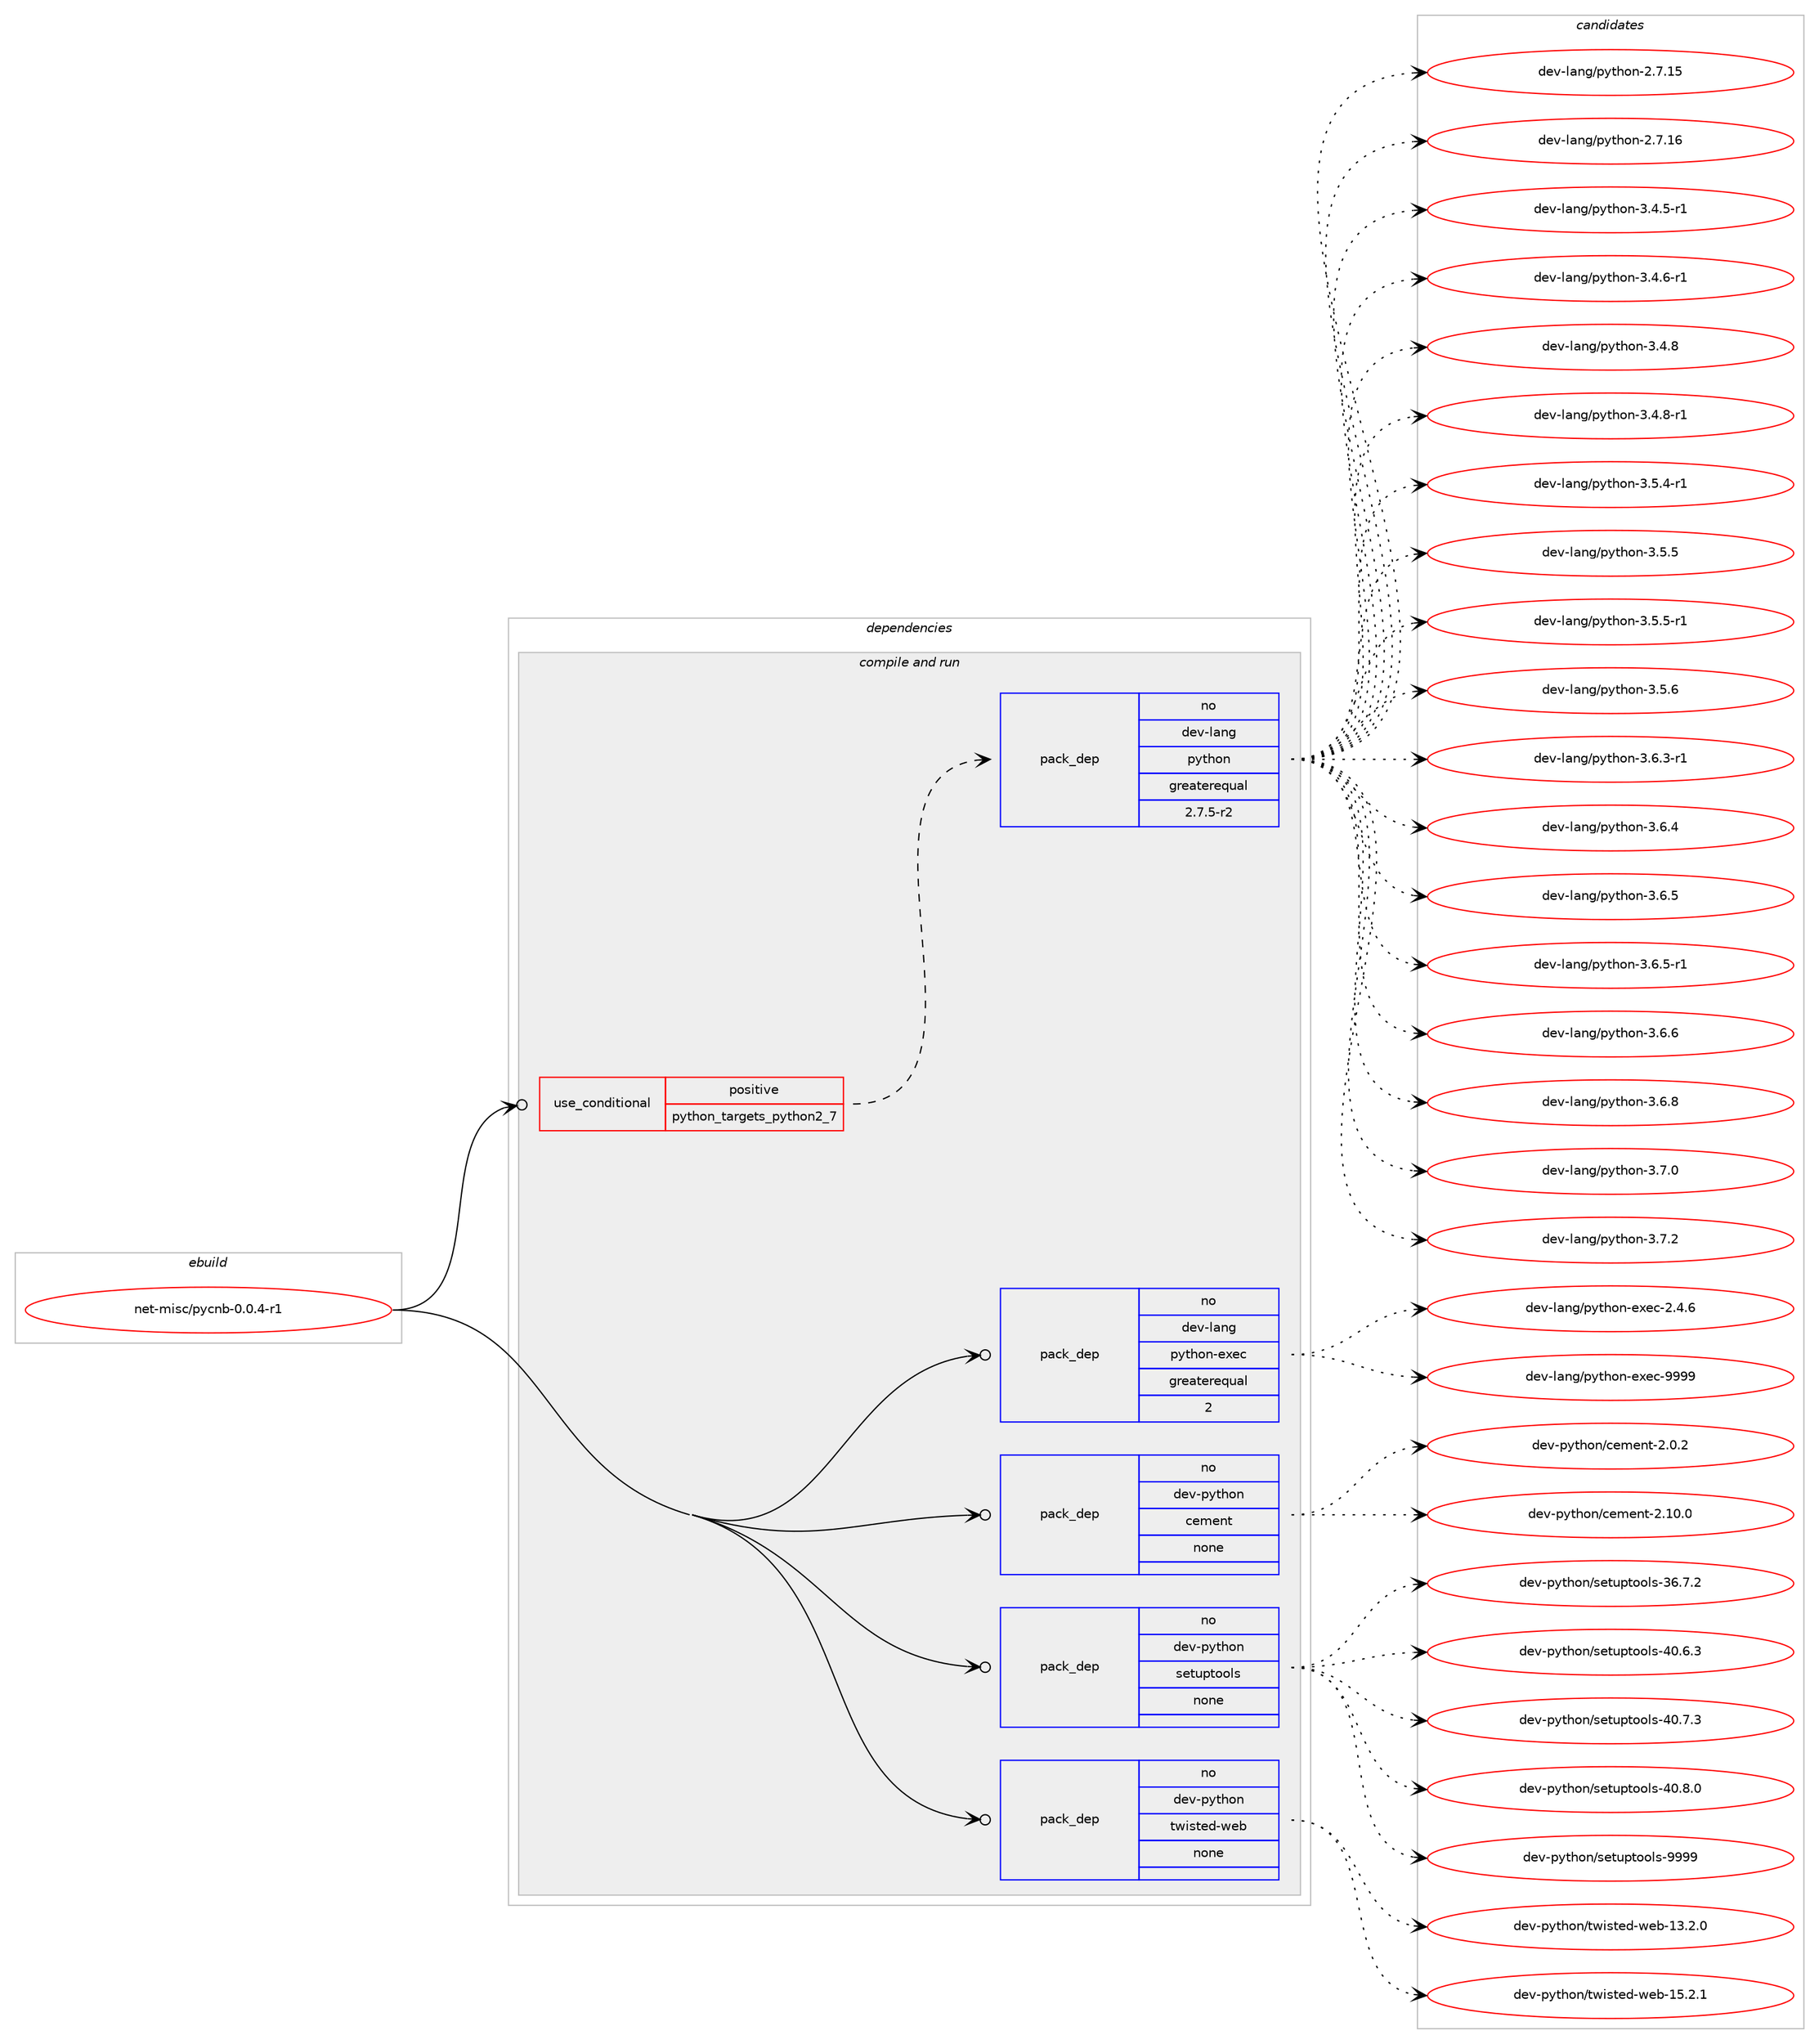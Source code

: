 digraph prolog {

# *************
# Graph options
# *************

newrank=true;
concentrate=true;
compound=true;
graph [rankdir=LR,fontname=Helvetica,fontsize=10,ranksep=1.5];#, ranksep=2.5, nodesep=0.2];
edge  [arrowhead=vee];
node  [fontname=Helvetica,fontsize=10];

# **********
# The ebuild
# **********

subgraph cluster_leftcol {
color=gray;
rank=same;
label=<<i>ebuild</i>>;
id [label="net-misc/pycnb-0.0.4-r1", color=red, width=4, href="../net-misc/pycnb-0.0.4-r1.svg"];
}

# ****************
# The dependencies
# ****************

subgraph cluster_midcol {
color=gray;
label=<<i>dependencies</i>>;
subgraph cluster_compile {
fillcolor="#eeeeee";
style=filled;
label=<<i>compile</i>>;
}
subgraph cluster_compileandrun {
fillcolor="#eeeeee";
style=filled;
label=<<i>compile and run</i>>;
subgraph cond449088 {
dependency1671273 [label=<<TABLE BORDER="0" CELLBORDER="1" CELLSPACING="0" CELLPADDING="4"><TR><TD ROWSPAN="3" CELLPADDING="10">use_conditional</TD></TR><TR><TD>positive</TD></TR><TR><TD>python_targets_python2_7</TD></TR></TABLE>>, shape=none, color=red];
subgraph pack1194932 {
dependency1671274 [label=<<TABLE BORDER="0" CELLBORDER="1" CELLSPACING="0" CELLPADDING="4" WIDTH="220"><TR><TD ROWSPAN="6" CELLPADDING="30">pack_dep</TD></TR><TR><TD WIDTH="110">no</TD></TR><TR><TD>dev-lang</TD></TR><TR><TD>python</TD></TR><TR><TD>greaterequal</TD></TR><TR><TD>2.7.5-r2</TD></TR></TABLE>>, shape=none, color=blue];
}
dependency1671273:e -> dependency1671274:w [weight=20,style="dashed",arrowhead="vee"];
}
id:e -> dependency1671273:w [weight=20,style="solid",arrowhead="odotvee"];
subgraph pack1194933 {
dependency1671275 [label=<<TABLE BORDER="0" CELLBORDER="1" CELLSPACING="0" CELLPADDING="4" WIDTH="220"><TR><TD ROWSPAN="6" CELLPADDING="30">pack_dep</TD></TR><TR><TD WIDTH="110">no</TD></TR><TR><TD>dev-lang</TD></TR><TR><TD>python-exec</TD></TR><TR><TD>greaterequal</TD></TR><TR><TD>2</TD></TR></TABLE>>, shape=none, color=blue];
}
id:e -> dependency1671275:w [weight=20,style="solid",arrowhead="odotvee"];
subgraph pack1194934 {
dependency1671276 [label=<<TABLE BORDER="0" CELLBORDER="1" CELLSPACING="0" CELLPADDING="4" WIDTH="220"><TR><TD ROWSPAN="6" CELLPADDING="30">pack_dep</TD></TR><TR><TD WIDTH="110">no</TD></TR><TR><TD>dev-python</TD></TR><TR><TD>cement</TD></TR><TR><TD>none</TD></TR><TR><TD></TD></TR></TABLE>>, shape=none, color=blue];
}
id:e -> dependency1671276:w [weight=20,style="solid",arrowhead="odotvee"];
subgraph pack1194935 {
dependency1671277 [label=<<TABLE BORDER="0" CELLBORDER="1" CELLSPACING="0" CELLPADDING="4" WIDTH="220"><TR><TD ROWSPAN="6" CELLPADDING="30">pack_dep</TD></TR><TR><TD WIDTH="110">no</TD></TR><TR><TD>dev-python</TD></TR><TR><TD>setuptools</TD></TR><TR><TD>none</TD></TR><TR><TD></TD></TR></TABLE>>, shape=none, color=blue];
}
id:e -> dependency1671277:w [weight=20,style="solid",arrowhead="odotvee"];
subgraph pack1194936 {
dependency1671278 [label=<<TABLE BORDER="0" CELLBORDER="1" CELLSPACING="0" CELLPADDING="4" WIDTH="220"><TR><TD ROWSPAN="6" CELLPADDING="30">pack_dep</TD></TR><TR><TD WIDTH="110">no</TD></TR><TR><TD>dev-python</TD></TR><TR><TD>twisted-web</TD></TR><TR><TD>none</TD></TR><TR><TD></TD></TR></TABLE>>, shape=none, color=blue];
}
id:e -> dependency1671278:w [weight=20,style="solid",arrowhead="odotvee"];
}
subgraph cluster_run {
fillcolor="#eeeeee";
style=filled;
label=<<i>run</i>>;
}
}

# **************
# The candidates
# **************

subgraph cluster_choices {
rank=same;
color=gray;
label=<<i>candidates</i>>;

subgraph choice1194932 {
color=black;
nodesep=1;
choice10010111845108971101034711212111610411111045504655464953 [label="dev-lang/python-2.7.15", color=red, width=4,href="../dev-lang/python-2.7.15.svg"];
choice10010111845108971101034711212111610411111045504655464954 [label="dev-lang/python-2.7.16", color=red, width=4,href="../dev-lang/python-2.7.16.svg"];
choice1001011184510897110103471121211161041111104551465246534511449 [label="dev-lang/python-3.4.5-r1", color=red, width=4,href="../dev-lang/python-3.4.5-r1.svg"];
choice1001011184510897110103471121211161041111104551465246544511449 [label="dev-lang/python-3.4.6-r1", color=red, width=4,href="../dev-lang/python-3.4.6-r1.svg"];
choice100101118451089711010347112121116104111110455146524656 [label="dev-lang/python-3.4.8", color=red, width=4,href="../dev-lang/python-3.4.8.svg"];
choice1001011184510897110103471121211161041111104551465246564511449 [label="dev-lang/python-3.4.8-r1", color=red, width=4,href="../dev-lang/python-3.4.8-r1.svg"];
choice1001011184510897110103471121211161041111104551465346524511449 [label="dev-lang/python-3.5.4-r1", color=red, width=4,href="../dev-lang/python-3.5.4-r1.svg"];
choice100101118451089711010347112121116104111110455146534653 [label="dev-lang/python-3.5.5", color=red, width=4,href="../dev-lang/python-3.5.5.svg"];
choice1001011184510897110103471121211161041111104551465346534511449 [label="dev-lang/python-3.5.5-r1", color=red, width=4,href="../dev-lang/python-3.5.5-r1.svg"];
choice100101118451089711010347112121116104111110455146534654 [label="dev-lang/python-3.5.6", color=red, width=4,href="../dev-lang/python-3.5.6.svg"];
choice1001011184510897110103471121211161041111104551465446514511449 [label="dev-lang/python-3.6.3-r1", color=red, width=4,href="../dev-lang/python-3.6.3-r1.svg"];
choice100101118451089711010347112121116104111110455146544652 [label="dev-lang/python-3.6.4", color=red, width=4,href="../dev-lang/python-3.6.4.svg"];
choice100101118451089711010347112121116104111110455146544653 [label="dev-lang/python-3.6.5", color=red, width=4,href="../dev-lang/python-3.6.5.svg"];
choice1001011184510897110103471121211161041111104551465446534511449 [label="dev-lang/python-3.6.5-r1", color=red, width=4,href="../dev-lang/python-3.6.5-r1.svg"];
choice100101118451089711010347112121116104111110455146544654 [label="dev-lang/python-3.6.6", color=red, width=4,href="../dev-lang/python-3.6.6.svg"];
choice100101118451089711010347112121116104111110455146544656 [label="dev-lang/python-3.6.8", color=red, width=4,href="../dev-lang/python-3.6.8.svg"];
choice100101118451089711010347112121116104111110455146554648 [label="dev-lang/python-3.7.0", color=red, width=4,href="../dev-lang/python-3.7.0.svg"];
choice100101118451089711010347112121116104111110455146554650 [label="dev-lang/python-3.7.2", color=red, width=4,href="../dev-lang/python-3.7.2.svg"];
dependency1671274:e -> choice10010111845108971101034711212111610411111045504655464953:w [style=dotted,weight="100"];
dependency1671274:e -> choice10010111845108971101034711212111610411111045504655464954:w [style=dotted,weight="100"];
dependency1671274:e -> choice1001011184510897110103471121211161041111104551465246534511449:w [style=dotted,weight="100"];
dependency1671274:e -> choice1001011184510897110103471121211161041111104551465246544511449:w [style=dotted,weight="100"];
dependency1671274:e -> choice100101118451089711010347112121116104111110455146524656:w [style=dotted,weight="100"];
dependency1671274:e -> choice1001011184510897110103471121211161041111104551465246564511449:w [style=dotted,weight="100"];
dependency1671274:e -> choice1001011184510897110103471121211161041111104551465346524511449:w [style=dotted,weight="100"];
dependency1671274:e -> choice100101118451089711010347112121116104111110455146534653:w [style=dotted,weight="100"];
dependency1671274:e -> choice1001011184510897110103471121211161041111104551465346534511449:w [style=dotted,weight="100"];
dependency1671274:e -> choice100101118451089711010347112121116104111110455146534654:w [style=dotted,weight="100"];
dependency1671274:e -> choice1001011184510897110103471121211161041111104551465446514511449:w [style=dotted,weight="100"];
dependency1671274:e -> choice100101118451089711010347112121116104111110455146544652:w [style=dotted,weight="100"];
dependency1671274:e -> choice100101118451089711010347112121116104111110455146544653:w [style=dotted,weight="100"];
dependency1671274:e -> choice1001011184510897110103471121211161041111104551465446534511449:w [style=dotted,weight="100"];
dependency1671274:e -> choice100101118451089711010347112121116104111110455146544654:w [style=dotted,weight="100"];
dependency1671274:e -> choice100101118451089711010347112121116104111110455146544656:w [style=dotted,weight="100"];
dependency1671274:e -> choice100101118451089711010347112121116104111110455146554648:w [style=dotted,weight="100"];
dependency1671274:e -> choice100101118451089711010347112121116104111110455146554650:w [style=dotted,weight="100"];
}
subgraph choice1194933 {
color=black;
nodesep=1;
choice1001011184510897110103471121211161041111104510112010199455046524654 [label="dev-lang/python-exec-2.4.6", color=red, width=4,href="../dev-lang/python-exec-2.4.6.svg"];
choice10010111845108971101034711212111610411111045101120101994557575757 [label="dev-lang/python-exec-9999", color=red, width=4,href="../dev-lang/python-exec-9999.svg"];
dependency1671275:e -> choice1001011184510897110103471121211161041111104510112010199455046524654:w [style=dotted,weight="100"];
dependency1671275:e -> choice10010111845108971101034711212111610411111045101120101994557575757:w [style=dotted,weight="100"];
}
subgraph choice1194934 {
color=black;
nodesep=1;
choice100101118451121211161041111104799101109101110116455046484650 [label="dev-python/cement-2.0.2", color=red, width=4,href="../dev-python/cement-2.0.2.svg"];
choice10010111845112121116104111110479910110910111011645504649484648 [label="dev-python/cement-2.10.0", color=red, width=4,href="../dev-python/cement-2.10.0.svg"];
dependency1671276:e -> choice100101118451121211161041111104799101109101110116455046484650:w [style=dotted,weight="100"];
dependency1671276:e -> choice10010111845112121116104111110479910110910111011645504649484648:w [style=dotted,weight="100"];
}
subgraph choice1194935 {
color=black;
nodesep=1;
choice100101118451121211161041111104711510111611711211611111110811545515446554650 [label="dev-python/setuptools-36.7.2", color=red, width=4,href="../dev-python/setuptools-36.7.2.svg"];
choice100101118451121211161041111104711510111611711211611111110811545524846544651 [label="dev-python/setuptools-40.6.3", color=red, width=4,href="../dev-python/setuptools-40.6.3.svg"];
choice100101118451121211161041111104711510111611711211611111110811545524846554651 [label="dev-python/setuptools-40.7.3", color=red, width=4,href="../dev-python/setuptools-40.7.3.svg"];
choice100101118451121211161041111104711510111611711211611111110811545524846564648 [label="dev-python/setuptools-40.8.0", color=red, width=4,href="../dev-python/setuptools-40.8.0.svg"];
choice10010111845112121116104111110471151011161171121161111111081154557575757 [label="dev-python/setuptools-9999", color=red, width=4,href="../dev-python/setuptools-9999.svg"];
dependency1671277:e -> choice100101118451121211161041111104711510111611711211611111110811545515446554650:w [style=dotted,weight="100"];
dependency1671277:e -> choice100101118451121211161041111104711510111611711211611111110811545524846544651:w [style=dotted,weight="100"];
dependency1671277:e -> choice100101118451121211161041111104711510111611711211611111110811545524846554651:w [style=dotted,weight="100"];
dependency1671277:e -> choice100101118451121211161041111104711510111611711211611111110811545524846564648:w [style=dotted,weight="100"];
dependency1671277:e -> choice10010111845112121116104111110471151011161171121161111111081154557575757:w [style=dotted,weight="100"];
}
subgraph choice1194936 {
color=black;
nodesep=1;
choice1001011184511212111610411111047116119105115116101100451191019845495146504648 [label="dev-python/twisted-web-13.2.0", color=red, width=4,href="../dev-python/twisted-web-13.2.0.svg"];
choice1001011184511212111610411111047116119105115116101100451191019845495346504649 [label="dev-python/twisted-web-15.2.1", color=red, width=4,href="../dev-python/twisted-web-15.2.1.svg"];
dependency1671278:e -> choice1001011184511212111610411111047116119105115116101100451191019845495146504648:w [style=dotted,weight="100"];
dependency1671278:e -> choice1001011184511212111610411111047116119105115116101100451191019845495346504649:w [style=dotted,weight="100"];
}
}

}
